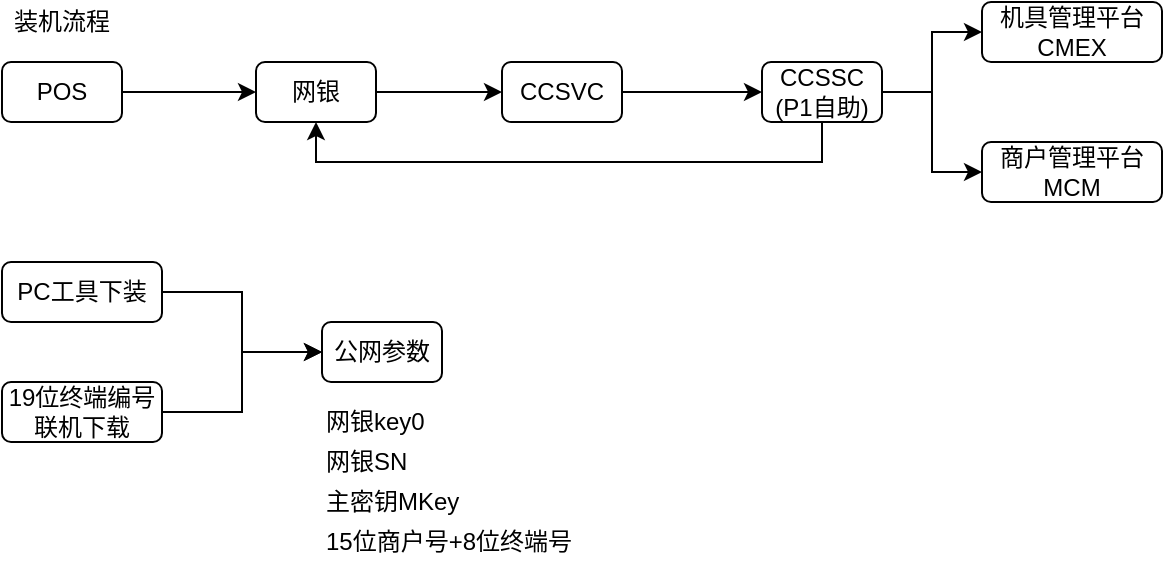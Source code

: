 <mxfile version="14.6.1" type="github">
  <diagram id="b8vTg0bY8sTFj-NJI612" name="Page-1">
    <mxGraphModel dx="782" dy="373" grid="1" gridSize="10" guides="1" tooltips="1" connect="1" arrows="1" fold="1" page="1" pageScale="1" pageWidth="827" pageHeight="1169" math="0" shadow="0">
      <root>
        <mxCell id="0" />
        <mxCell id="1" parent="0" />
        <mxCell id="N7gucrENt_Ro0j6abz8G-9" value="" style="edgeStyle=orthogonalEdgeStyle;rounded=0;orthogonalLoop=1;jettySize=auto;html=1;" edge="1" parent="1" source="N7gucrENt_Ro0j6abz8G-5" target="N7gucrENt_Ro0j6abz8G-8">
          <mxGeometry relative="1" as="geometry" />
        </mxCell>
        <mxCell id="N7gucrENt_Ro0j6abz8G-5" value="POS" style="rounded=1;whiteSpace=wrap;html=1;" vertex="1" parent="1">
          <mxGeometry x="60" y="190" width="60" height="30" as="geometry" />
        </mxCell>
        <mxCell id="N7gucrENt_Ro0j6abz8G-11" value="" style="edgeStyle=orthogonalEdgeStyle;rounded=0;orthogonalLoop=1;jettySize=auto;html=1;" edge="1" parent="1" source="N7gucrENt_Ro0j6abz8G-8" target="N7gucrENt_Ro0j6abz8G-10">
          <mxGeometry relative="1" as="geometry" />
        </mxCell>
        <mxCell id="N7gucrENt_Ro0j6abz8G-8" value="网银" style="rounded=1;whiteSpace=wrap;html=1;" vertex="1" parent="1">
          <mxGeometry x="187" y="190" width="60" height="30" as="geometry" />
        </mxCell>
        <mxCell id="N7gucrENt_Ro0j6abz8G-13" value="" style="edgeStyle=orthogonalEdgeStyle;rounded=0;orthogonalLoop=1;jettySize=auto;html=1;" edge="1" parent="1" source="N7gucrENt_Ro0j6abz8G-10" target="N7gucrENt_Ro0j6abz8G-12">
          <mxGeometry relative="1" as="geometry" />
        </mxCell>
        <mxCell id="N7gucrENt_Ro0j6abz8G-10" value="CCSVC" style="rounded=1;whiteSpace=wrap;html=1;" vertex="1" parent="1">
          <mxGeometry x="310" y="190" width="60" height="30" as="geometry" />
        </mxCell>
        <mxCell id="N7gucrENt_Ro0j6abz8G-17" style="edgeStyle=orthogonalEdgeStyle;rounded=0;orthogonalLoop=1;jettySize=auto;html=1;entryX=0.5;entryY=1;entryDx=0;entryDy=0;" edge="1" parent="1" source="N7gucrENt_Ro0j6abz8G-12" target="N7gucrENt_Ro0j6abz8G-8">
          <mxGeometry relative="1" as="geometry">
            <Array as="points">
              <mxPoint x="470" y="240" />
              <mxPoint x="217" y="240" />
            </Array>
          </mxGeometry>
        </mxCell>
        <mxCell id="N7gucrENt_Ro0j6abz8G-21" style="edgeStyle=orthogonalEdgeStyle;rounded=0;orthogonalLoop=1;jettySize=auto;html=1;entryX=0;entryY=0.5;entryDx=0;entryDy=0;" edge="1" parent="1" source="N7gucrENt_Ro0j6abz8G-12" target="N7gucrENt_Ro0j6abz8G-19">
          <mxGeometry relative="1" as="geometry" />
        </mxCell>
        <mxCell id="N7gucrENt_Ro0j6abz8G-22" style="edgeStyle=orthogonalEdgeStyle;rounded=0;orthogonalLoop=1;jettySize=auto;html=1;entryX=0;entryY=0.5;entryDx=0;entryDy=0;" edge="1" parent="1" source="N7gucrENt_Ro0j6abz8G-12" target="N7gucrENt_Ro0j6abz8G-20">
          <mxGeometry relative="1" as="geometry" />
        </mxCell>
        <mxCell id="N7gucrENt_Ro0j6abz8G-12" value="CCSSC&lt;br&gt;(P1自助)" style="rounded=1;whiteSpace=wrap;html=1;" vertex="1" parent="1">
          <mxGeometry x="440" y="190" width="60" height="30" as="geometry" />
        </mxCell>
        <mxCell id="N7gucrENt_Ro0j6abz8G-14" value="装机流程" style="text;html=1;strokeColor=none;fillColor=none;align=center;verticalAlign=middle;whiteSpace=wrap;rounded=0;" vertex="1" parent="1">
          <mxGeometry x="60" y="160" width="60" height="20" as="geometry" />
        </mxCell>
        <mxCell id="N7gucrENt_Ro0j6abz8G-18" value="公网参数" style="rounded=1;whiteSpace=wrap;html=1;" vertex="1" parent="1">
          <mxGeometry x="220" y="320" width="60" height="30" as="geometry" />
        </mxCell>
        <mxCell id="N7gucrENt_Ro0j6abz8G-19" value="机具管理平台CMEX" style="rounded=1;whiteSpace=wrap;html=1;" vertex="1" parent="1">
          <mxGeometry x="550" y="160" width="90" height="30" as="geometry" />
        </mxCell>
        <mxCell id="N7gucrENt_Ro0j6abz8G-20" value="商户管理平台MCM" style="rounded=1;whiteSpace=wrap;html=1;" vertex="1" parent="1">
          <mxGeometry x="550" y="230" width="90" height="30" as="geometry" />
        </mxCell>
        <mxCell id="N7gucrENt_Ro0j6abz8G-26" style="edgeStyle=orthogonalEdgeStyle;rounded=0;orthogonalLoop=1;jettySize=auto;html=1;entryX=0;entryY=0.5;entryDx=0;entryDy=0;" edge="1" parent="1" source="N7gucrENt_Ro0j6abz8G-23" target="N7gucrENt_Ro0j6abz8G-18">
          <mxGeometry relative="1" as="geometry" />
        </mxCell>
        <mxCell id="N7gucrENt_Ro0j6abz8G-23" value="PC工具下装" style="rounded=1;whiteSpace=wrap;html=1;" vertex="1" parent="1">
          <mxGeometry x="60" y="290" width="80" height="30" as="geometry" />
        </mxCell>
        <mxCell id="N7gucrENt_Ro0j6abz8G-27" style="edgeStyle=orthogonalEdgeStyle;rounded=0;orthogonalLoop=1;jettySize=auto;html=1;entryX=0;entryY=0.5;entryDx=0;entryDy=0;" edge="1" parent="1" source="N7gucrENt_Ro0j6abz8G-24" target="N7gucrENt_Ro0j6abz8G-18">
          <mxGeometry relative="1" as="geometry" />
        </mxCell>
        <mxCell id="N7gucrENt_Ro0j6abz8G-24" value="19位终端编号联机下载" style="rounded=1;whiteSpace=wrap;html=1;" vertex="1" parent="1">
          <mxGeometry x="60" y="350" width="80" height="30" as="geometry" />
        </mxCell>
        <mxCell id="N7gucrENt_Ro0j6abz8G-28" value="网银key0" style="text;html=1;strokeColor=none;fillColor=none;align=left;verticalAlign=middle;whiteSpace=wrap;rounded=0;" vertex="1" parent="1">
          <mxGeometry x="220" y="360" width="60" height="20" as="geometry" />
        </mxCell>
        <mxCell id="N7gucrENt_Ro0j6abz8G-29" value="网银SN" style="text;html=1;strokeColor=none;fillColor=none;align=left;verticalAlign=middle;whiteSpace=wrap;rounded=0;" vertex="1" parent="1">
          <mxGeometry x="220" y="380" width="60" height="20" as="geometry" />
        </mxCell>
        <mxCell id="N7gucrENt_Ro0j6abz8G-30" value="主密钥MKey" style="text;html=1;strokeColor=none;fillColor=none;align=left;verticalAlign=middle;whiteSpace=wrap;rounded=0;" vertex="1" parent="1">
          <mxGeometry x="220" y="400" width="80" height="20" as="geometry" />
        </mxCell>
        <mxCell id="N7gucrENt_Ro0j6abz8G-31" value="15位商户号+8位终端号" style="text;html=1;strokeColor=none;fillColor=none;align=left;verticalAlign=middle;whiteSpace=wrap;rounded=0;" vertex="1" parent="1">
          <mxGeometry x="220" y="420" width="130" height="20" as="geometry" />
        </mxCell>
      </root>
    </mxGraphModel>
  </diagram>
</mxfile>
